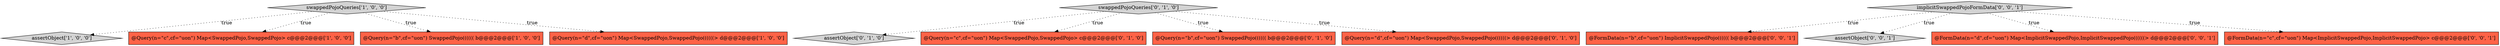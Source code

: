 digraph {
1 [style = filled, label = "assertObject['1', '0', '0']", fillcolor = lightgray, shape = diamond image = "AAA0AAABBB1BBB"];
7 [style = filled, label = "assertObject['0', '1', '0']", fillcolor = lightgray, shape = diamond image = "AAA0AAABBB2BBB"];
8 [style = filled, label = "@Query(n=\"c\",cf=\"uon\") Map<SwappedPojo,SwappedPojo> c@@@2@@@['0', '1', '0']", fillcolor = tomato, shape = box image = "AAA0AAABBB2BBB"];
13 [style = filled, label = "@FormData(n=\"b\",cf=\"uon\") ImplicitSwappedPojo(((((( b@@@2@@@['0', '0', '1']", fillcolor = tomato, shape = box image = "AAA0AAABBB3BBB"];
9 [style = filled, label = "swappedPojoQueries['0', '1', '0']", fillcolor = lightgray, shape = diamond image = "AAA0AAABBB2BBB"];
3 [style = filled, label = "@Query(n=\"c\",cf=\"uon\") Map<SwappedPojo,SwappedPojo> c@@@2@@@['1', '0', '0']", fillcolor = tomato, shape = box image = "AAA0AAABBB1BBB"];
2 [style = filled, label = "@Query(n=\"b\",cf=\"uon\") SwappedPojo(((((( b@@@2@@@['1', '0', '0']", fillcolor = tomato, shape = box image = "AAA0AAABBB1BBB"];
0 [style = filled, label = "swappedPojoQueries['1', '0', '0']", fillcolor = lightgray, shape = diamond image = "AAA0AAABBB1BBB"];
11 [style = filled, label = "assertObject['0', '0', '1']", fillcolor = lightgray, shape = diamond image = "AAA0AAABBB3BBB"];
5 [style = filled, label = "@Query(n=\"b\",cf=\"uon\") SwappedPojo(((((( b@@@2@@@['0', '1', '0']", fillcolor = tomato, shape = box image = "AAA0AAABBB2BBB"];
12 [style = filled, label = "@FormData(n=\"d\",cf=\"uon\") Map<ImplicitSwappedPojo,ImplicitSwappedPojo((((((> d@@@2@@@['0', '0', '1']", fillcolor = tomato, shape = box image = "AAA0AAABBB3BBB"];
6 [style = filled, label = "@Query(n=\"d\",cf=\"uon\") Map<SwappedPojo,SwappedPojo((((((> d@@@2@@@['0', '1', '0']", fillcolor = tomato, shape = box image = "AAA0AAABBB2BBB"];
4 [style = filled, label = "@Query(n=\"d\",cf=\"uon\") Map<SwappedPojo,SwappedPojo((((((> d@@@2@@@['1', '0', '0']", fillcolor = tomato, shape = box image = "AAA0AAABBB1BBB"];
14 [style = filled, label = "implicitSwappedPojoFormData['0', '0', '1']", fillcolor = lightgray, shape = diamond image = "AAA0AAABBB3BBB"];
10 [style = filled, label = "@FormData(n=\"c\",cf=\"uon\") Map<ImplicitSwappedPojo,ImplicitSwappedPojo> c@@@2@@@['0', '0', '1']", fillcolor = tomato, shape = box image = "AAA0AAABBB3BBB"];
14->11 [style = dotted, label="true"];
0->3 [style = dotted, label="true"];
0->2 [style = dotted, label="true"];
9->7 [style = dotted, label="true"];
14->12 [style = dotted, label="true"];
9->6 [style = dotted, label="true"];
0->4 [style = dotted, label="true"];
14->10 [style = dotted, label="true"];
14->13 [style = dotted, label="true"];
0->1 [style = dotted, label="true"];
9->8 [style = dotted, label="true"];
9->5 [style = dotted, label="true"];
}
